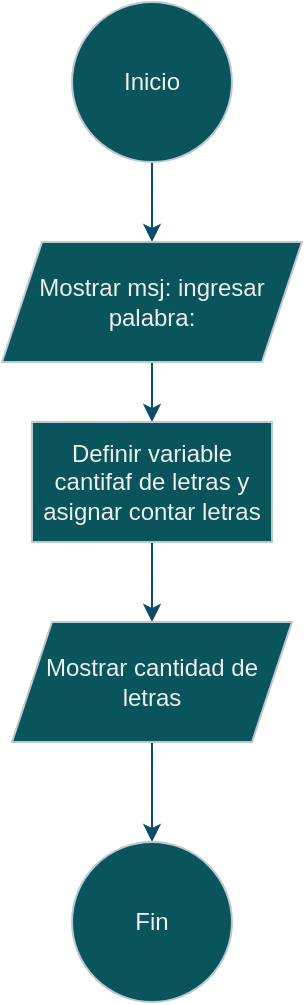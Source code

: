 <mxfile version="24.7.17">
  <diagram name="Page-1" id="74e2e168-ea6b-b213-b513-2b3c1d86103e">
    <mxGraphModel dx="1050" dy="522" grid="1" gridSize="10" guides="1" tooltips="1" connect="1" arrows="1" fold="1" page="1" pageScale="1" pageWidth="1100" pageHeight="850" background="none" math="0" shadow="0">
      <root>
        <mxCell id="0" />
        <mxCell id="1" parent="0" />
        <mxCell id="Tz6Zli8myt8lKqjLvsXi-3" value="" style="edgeStyle=orthogonalEdgeStyle;rounded=0;orthogonalLoop=1;jettySize=auto;html=1;labelBackgroundColor=none;strokeColor=#0B4D6A;fontColor=default;" edge="1" parent="1" source="Tz6Zli8myt8lKqjLvsXi-1" target="Tz6Zli8myt8lKqjLvsXi-2">
          <mxGeometry relative="1" as="geometry" />
        </mxCell>
        <mxCell id="Tz6Zli8myt8lKqjLvsXi-1" value="Inicio" style="ellipse;whiteSpace=wrap;html=1;aspect=fixed;labelBackgroundColor=none;fillColor=#09555B;strokeColor=#BAC8D3;fontColor=#EEEEEE;" vertex="1" parent="1">
          <mxGeometry x="500" y="70" width="80" height="80" as="geometry" />
        </mxCell>
        <mxCell id="Tz6Zli8myt8lKqjLvsXi-6" value="" style="edgeStyle=orthogonalEdgeStyle;rounded=0;orthogonalLoop=1;jettySize=auto;html=1;labelBackgroundColor=none;strokeColor=#0B4D6A;fontColor=default;" edge="1" parent="1" source="Tz6Zli8myt8lKqjLvsXi-2" target="Tz6Zli8myt8lKqjLvsXi-5">
          <mxGeometry relative="1" as="geometry" />
        </mxCell>
        <mxCell id="Tz6Zli8myt8lKqjLvsXi-2" value="Mostrar msj: ingresar palabra:" style="shape=parallelogram;perimeter=parallelogramPerimeter;whiteSpace=wrap;html=1;fixedSize=1;labelBackgroundColor=none;fillColor=#09555B;strokeColor=#BAC8D3;fontColor=#EEEEEE;" vertex="1" parent="1">
          <mxGeometry x="465" y="190" width="150" height="60" as="geometry" />
        </mxCell>
        <mxCell id="Tz6Zli8myt8lKqjLvsXi-8" value="" style="edgeStyle=orthogonalEdgeStyle;rounded=0;orthogonalLoop=1;jettySize=auto;html=1;labelBackgroundColor=none;strokeColor=#0B4D6A;fontColor=default;" edge="1" parent="1" source="Tz6Zli8myt8lKqjLvsXi-5" target="Tz6Zli8myt8lKqjLvsXi-7">
          <mxGeometry relative="1" as="geometry" />
        </mxCell>
        <mxCell id="Tz6Zli8myt8lKqjLvsXi-5" value="Definir variable cantifaf de letras y asignar contar letras" style="whiteSpace=wrap;html=1;labelBackgroundColor=none;fillColor=#09555B;strokeColor=#BAC8D3;fontColor=#EEEEEE;" vertex="1" parent="1">
          <mxGeometry x="480" y="280" width="120" height="60" as="geometry" />
        </mxCell>
        <mxCell id="Tz6Zli8myt8lKqjLvsXi-10" value="" style="edgeStyle=orthogonalEdgeStyle;rounded=0;orthogonalLoop=1;jettySize=auto;html=1;labelBackgroundColor=none;strokeColor=#0B4D6A;fontColor=default;" edge="1" parent="1" source="Tz6Zli8myt8lKqjLvsXi-7" target="Tz6Zli8myt8lKqjLvsXi-9">
          <mxGeometry relative="1" as="geometry" />
        </mxCell>
        <mxCell id="Tz6Zli8myt8lKqjLvsXi-7" value="Mostrar cantidad de letras" style="shape=parallelogram;perimeter=parallelogramPerimeter;whiteSpace=wrap;html=1;fixedSize=1;labelBackgroundColor=none;fillColor=#09555B;strokeColor=#BAC8D3;fontColor=#EEEEEE;" vertex="1" parent="1">
          <mxGeometry x="470" y="380" width="140" height="60" as="geometry" />
        </mxCell>
        <mxCell id="Tz6Zli8myt8lKqjLvsXi-9" value="Fin" style="ellipse;whiteSpace=wrap;html=1;labelBackgroundColor=none;fillColor=#09555B;strokeColor=#BAC8D3;fontColor=#EEEEEE;" vertex="1" parent="1">
          <mxGeometry x="500" y="490" width="80" height="80" as="geometry" />
        </mxCell>
      </root>
    </mxGraphModel>
  </diagram>
</mxfile>
